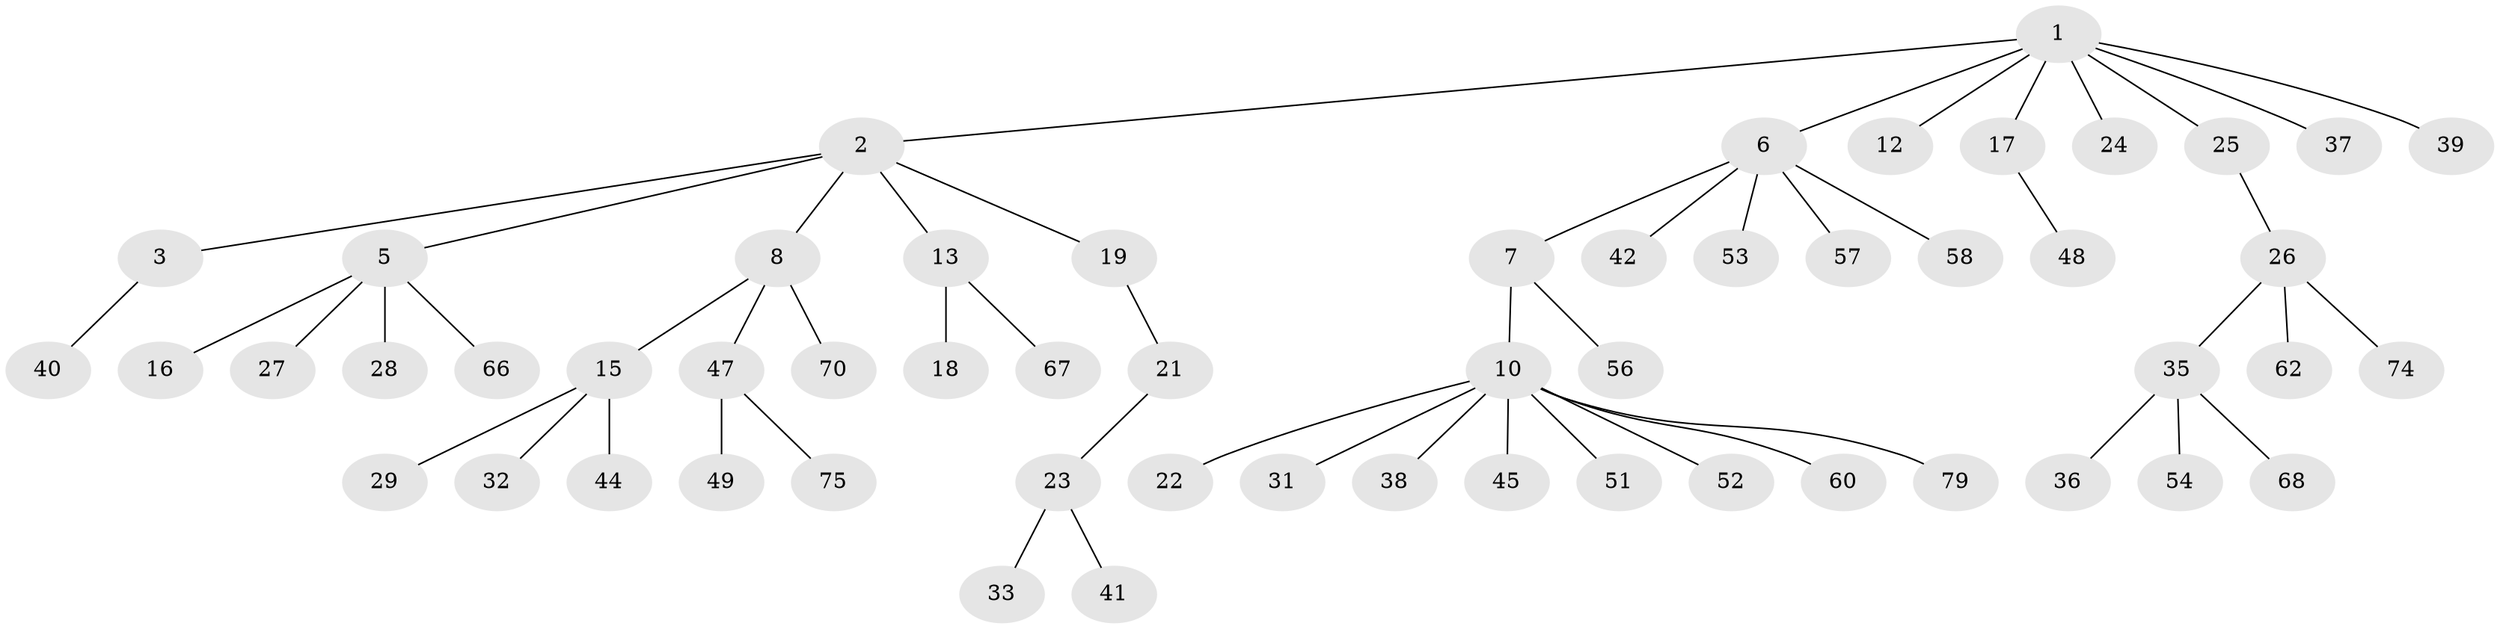 // Generated by graph-tools (version 1.1) at 2025/52/02/27/25 19:52:12]
// undirected, 56 vertices, 55 edges
graph export_dot {
graph [start="1"]
  node [color=gray90,style=filled];
  1 [super="+4"];
  2 [super="+11"];
  3 [super="+64"];
  5 [super="+34"];
  6 [super="+9"];
  7 [super="+20"];
  8 [super="+30"];
  10 [super="+63"];
  12;
  13 [super="+14"];
  15 [super="+46"];
  16;
  17 [super="+69"];
  18;
  19 [super="+55"];
  21 [super="+65"];
  22;
  23 [super="+73"];
  24;
  25;
  26 [super="+50"];
  27;
  28 [super="+78"];
  29;
  31;
  32;
  33;
  35 [super="+43"];
  36;
  37;
  38 [super="+77"];
  39;
  40;
  41;
  42;
  44;
  45;
  47 [super="+61"];
  48;
  49;
  51 [super="+59"];
  52;
  53;
  54 [super="+76"];
  56;
  57 [super="+71"];
  58;
  60;
  62;
  66;
  67 [super="+72"];
  68;
  70;
  74;
  75;
  79;
  1 -- 2;
  1 -- 24;
  1 -- 39;
  1 -- 17;
  1 -- 37;
  1 -- 6;
  1 -- 25;
  1 -- 12;
  2 -- 3;
  2 -- 5;
  2 -- 8;
  2 -- 19;
  2 -- 13;
  3 -- 40;
  5 -- 16;
  5 -- 27;
  5 -- 28;
  5 -- 66;
  6 -- 7;
  6 -- 42;
  6 -- 53;
  6 -- 57;
  6 -- 58;
  7 -- 10;
  7 -- 56;
  8 -- 15;
  8 -- 70;
  8 -- 47;
  10 -- 22;
  10 -- 31;
  10 -- 38;
  10 -- 45;
  10 -- 51;
  10 -- 52;
  10 -- 60;
  10 -- 79;
  13 -- 67;
  13 -- 18;
  15 -- 29;
  15 -- 32;
  15 -- 44;
  17 -- 48;
  19 -- 21;
  21 -- 23;
  23 -- 33;
  23 -- 41;
  25 -- 26;
  26 -- 35;
  26 -- 74;
  26 -- 62;
  35 -- 36;
  35 -- 54;
  35 -- 68;
  47 -- 49;
  47 -- 75;
}

